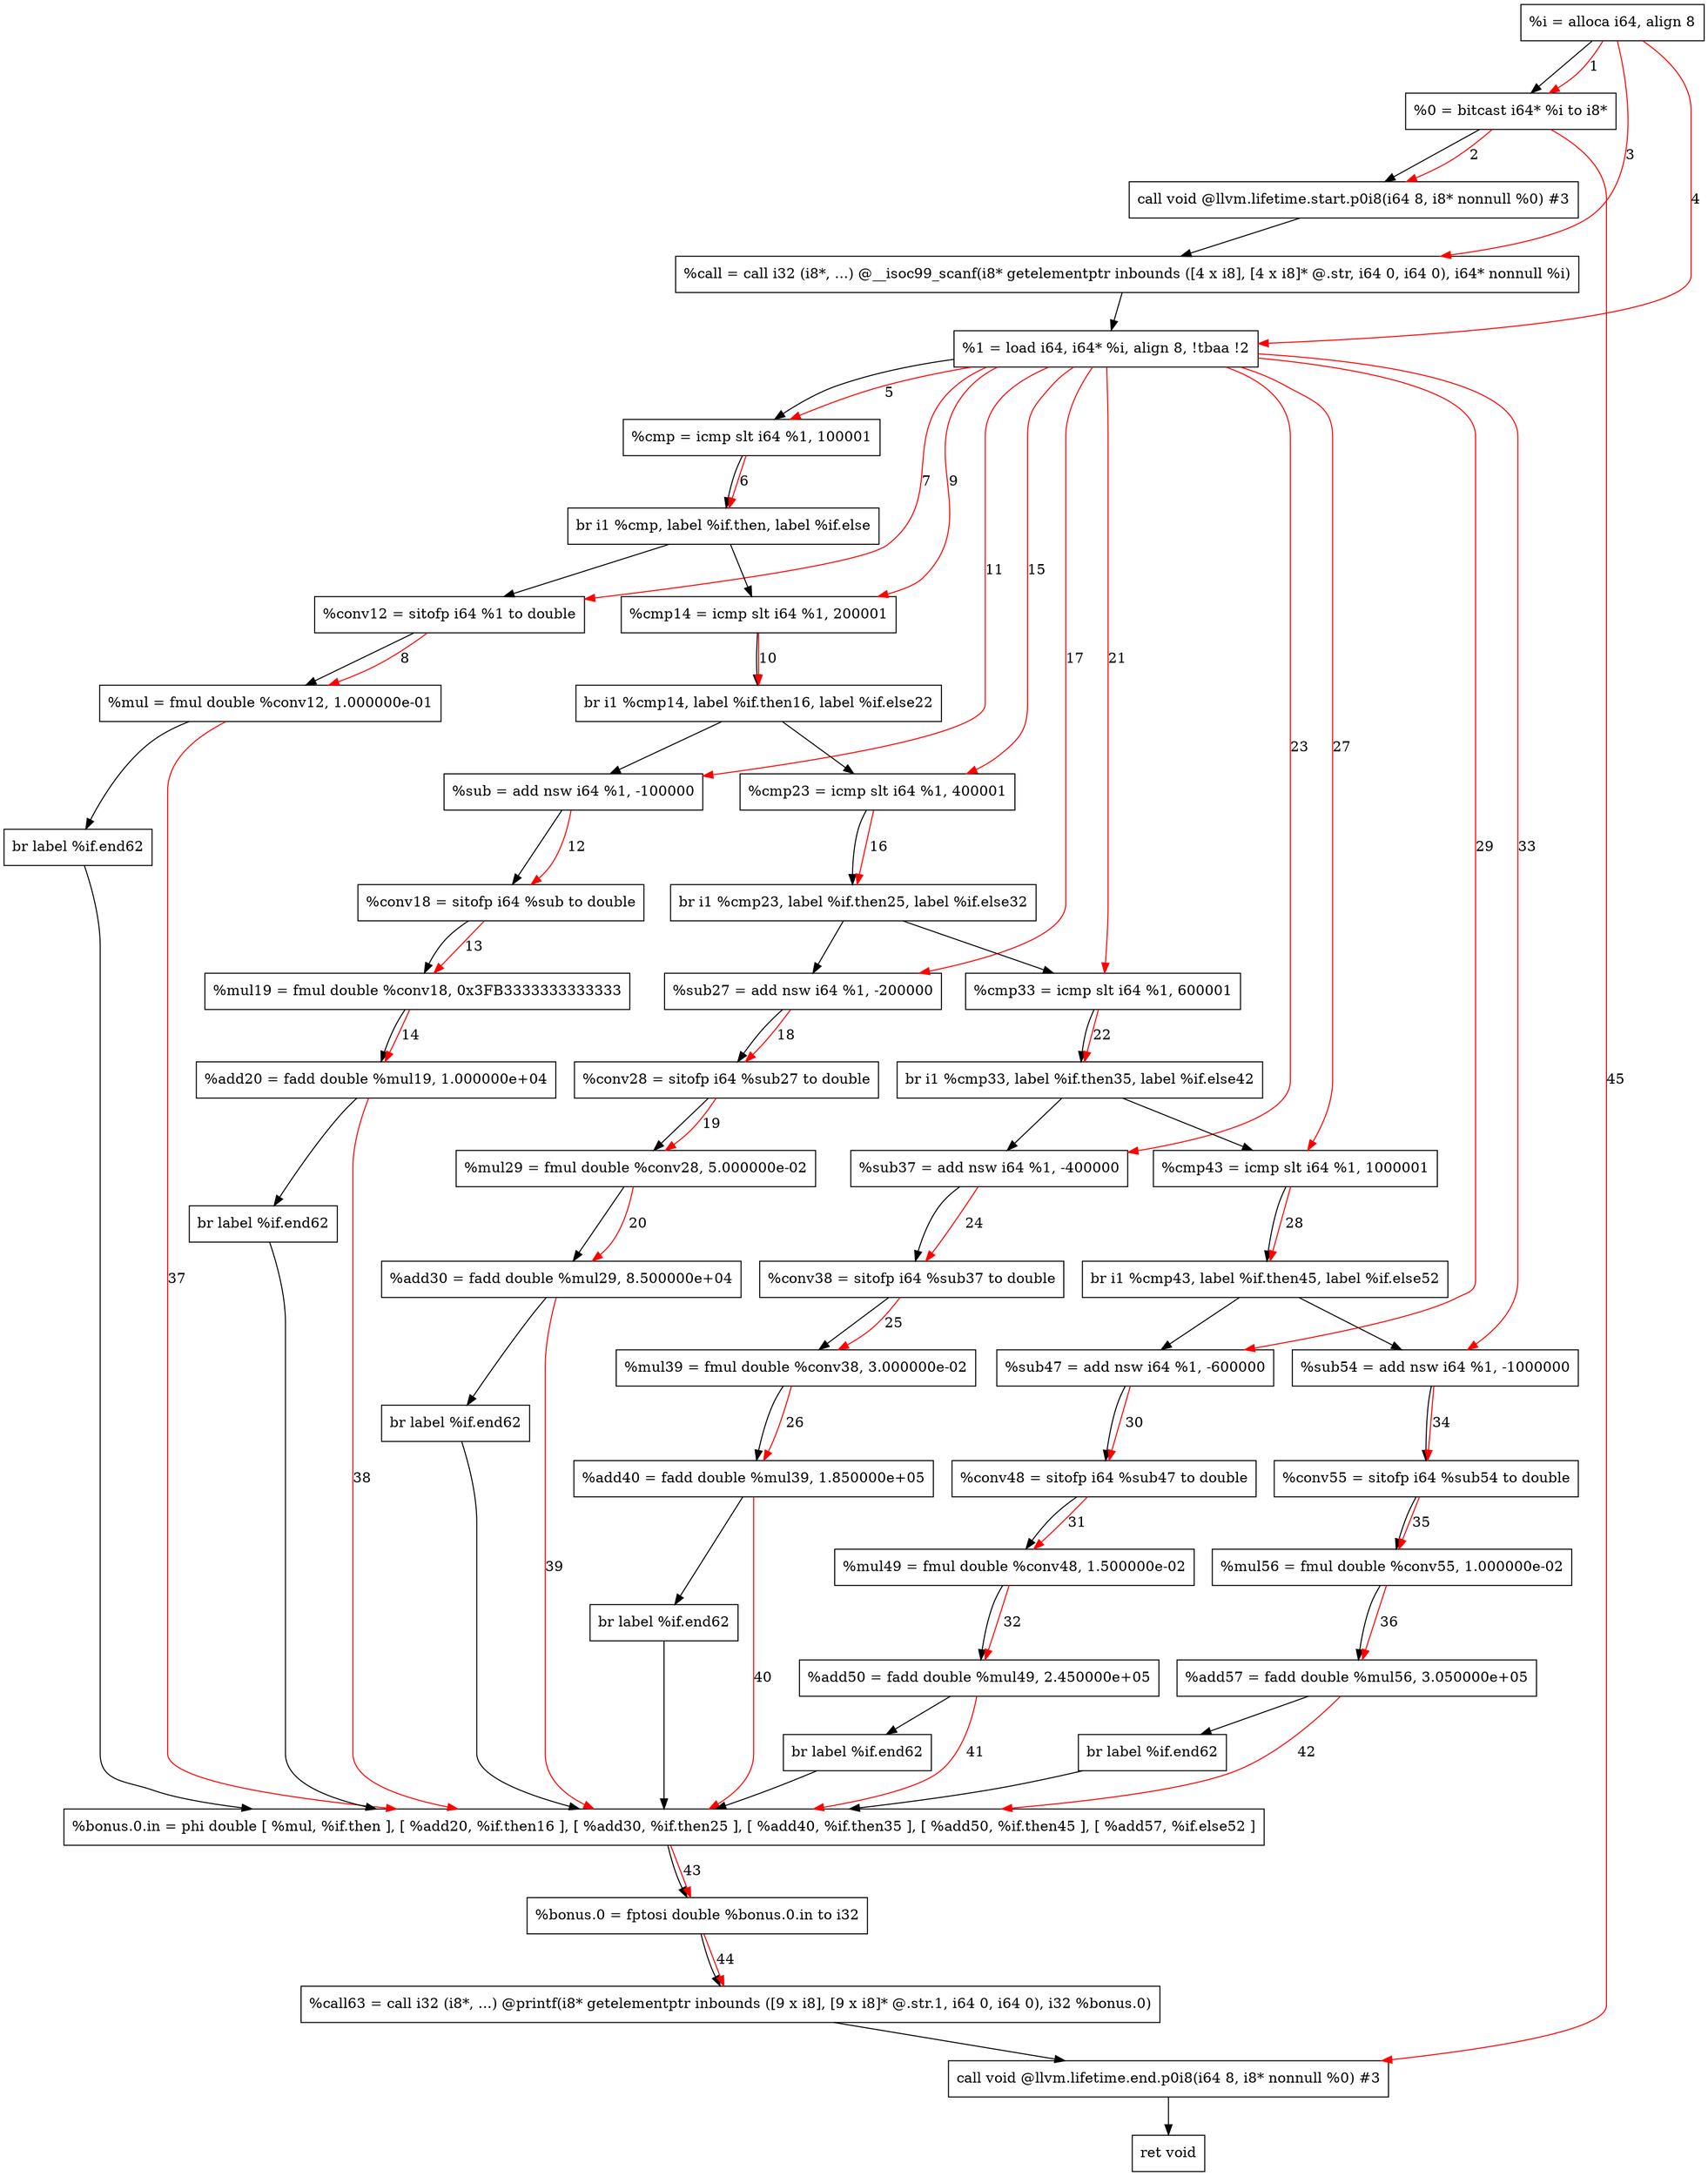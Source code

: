 digraph "CDFG for'func' function" {
	Node0x5617a2fe9858[shape=record, label="  %i = alloca i64, align 8"]
	Node0x5617a2fe9f18[shape=record, label="  %0 = bitcast i64* %i to i8*"]
	Node0x5617a2fea378[shape=record, label="  call void @llvm.lifetime.start.p0i8(i64 8, i8* nonnull %0) #3"]
	Node0x5617a2fea7d8[shape=record, label="  %call = call i32 (i8*, ...) @__isoc99_scanf(i8* getelementptr inbounds ([4 x i8], [4 x i8]* @.str, i64 0, i64 0), i64* nonnull %i)"]
	Node0x5617a2fea898[shape=record, label="  %1 = load i64, i64* %i, align 8, !tbaa !2"]
	Node0x5617a2feb810[shape=record, label="  %cmp = icmp slt i64 %1, 100001"]
	Node0x5617a2f7e348[shape=record, label="  br i1 %cmp, label %if.then, label %if.else"]
	Node0x5617a2feb8d8[shape=record, label="  %conv12 = sitofp i64 %1 to double"]
	Node0x5617a2fec4b0[shape=record, label="  %mul = fmul double %conv12, 1.000000e-01"]
	Node0x5617a2fec5e8[shape=record, label="  br label %if.end62"]
	Node0x5617a2fec690[shape=record, label="  %cmp14 = icmp slt i64 %1, 200001"]
	Node0x5617a2f7e468[shape=record, label="  br i1 %cmp14, label %if.then16, label %if.else22"]
	Node0x5617a2fec8b0[shape=record, label="  %sub = add nsw i64 %1, -100000"]
	Node0x5617a2feb9a8[shape=record, label="  %conv18 = sitofp i64 %sub to double"]
	Node0x5617a2fecb40[shape=record, label="  %mul19 = fmul double %conv18, 0x3FB3333333333333"]
	Node0x5617a2fecc30[shape=record, label="  %add20 = fadd double %mul19, 1.000000e+04"]
	Node0x5617a2fecc88[shape=record, label="  br label %if.end62"]
	Node0x5617a2fecd30[shape=record, label="  %cmp23 = icmp slt i64 %1, 400001"]
	Node0x5617a2f7e588[shape=record, label="  br i1 %cmp23, label %if.then25, label %if.else32"]
	Node0x5617a2fecf50[shape=record, label="  %sub27 = add nsw i64 %1, -200000"]
	Node0x5617a2fec808[shape=record, label="  %conv28 = sitofp i64 %sub27 to double"]
	Node0x5617a2fed060[shape=record, label="  %mul29 = fmul double %conv28, 5.000000e-02"]
	Node0x5617a2fed130[shape=record, label="  %add30 = fadd double %mul29, 8.500000e+04"]
	Node0x5617a2fed188[shape=record, label="  br label %if.end62"]
	Node0x5617a2fed230[shape=record, label="  %cmp33 = icmp slt i64 %1, 600001"]
	Node0x5617a2fed758[shape=record, label="  br i1 %cmp33, label %if.then35, label %if.else42"]
	Node0x5617a2fed800[shape=record, label="  %sub37 = add nsw i64 %1, -400000"]
	Node0x5617a2fecea8[shape=record, label="  %conv38 = sitofp i64 %sub37 to double"]
	Node0x5617a2fed910[shape=record, label="  %mul39 = fmul double %conv38, 3.000000e-02"]
	Node0x5617a2fed9e0[shape=record, label="  %add40 = fadd double %mul39, 1.850000e+05"]
	Node0x5617a2feda38[shape=record, label="  br label %if.end62"]
	Node0x5617a2fedae0[shape=record, label="  %cmp43 = icmp slt i64 %1, 1000001"]
	Node0x5617a2fedce8[shape=record, label="  br i1 %cmp43, label %if.then45, label %if.else52"]
	Node0x5617a2fedd90[shape=record, label="  %sub47 = add nsw i64 %1, -600000"]
	Node0x5617a2fed6c8[shape=record, label="  %conv48 = sitofp i64 %sub47 to double"]
	Node0x5617a2fedea0[shape=record, label="  %mul49 = fmul double %conv48, 1.500000e-02"]
	Node0x5617a2fedf70[shape=record, label="  %add50 = fadd double %mul49, 2.450000e+05"]
	Node0x5617a2fedfc8[shape=record, label="  br label %if.end62"]
	Node0x5617a2fee070[shape=record, label="  %sub54 = add nsw i64 %1, -1000000"]
	Node0x5617a2fedc58[shape=record, label="  %conv55 = sitofp i64 %sub54 to double"]
	Node0x5617a2fee180[shape=record, label="  %mul56 = fmul double %conv55, 1.000000e-02"]
	Node0x5617a2fee250[shape=record, label="  %add57 = fadd double %mul56, 3.050000e+05"]
	Node0x5617a2fee2a8[shape=record, label="  br label %if.end62"]
	Node0x5617a2fee2f8[shape=record, label="  %bonus.0.in = phi double [ %mul, %if.then ], [ %add20, %if.then16 ], [ %add30, %if.then25 ], [ %add40, %if.then35 ], [ %add50, %if.then45 ], [ %add57, %if.else52 ]"]
	Node0x5617a2fec588[shape=record, label="  %bonus.0 = fptosi double %bonus.0.in to i32"]
	Node0x5617a2feee78[shape=record, label="  %call63 = call i32 (i8*, ...) @printf(i8* getelementptr inbounds ([9 x i8], [9 x i8]* @.str.1, i64 0, i64 0), i32 %bonus.0)"]
	Node0x5617a2fef168[shape=record, label="  call void @llvm.lifetime.end.p0i8(i64 8, i8* nonnull %0) #3"]
	Node0x5617a2fef210[shape=record, label="  ret void"]
	Node0x5617a2fe9858 -> Node0x5617a2fe9f18
	Node0x5617a2fe9f18 -> Node0x5617a2fea378
	Node0x5617a2fea378 -> Node0x5617a2fea7d8
	Node0x5617a2fea7d8 -> Node0x5617a2fea898
	Node0x5617a2fea898 -> Node0x5617a2feb810
	Node0x5617a2feb810 -> Node0x5617a2f7e348
	Node0x5617a2f7e348 -> Node0x5617a2feb8d8
	Node0x5617a2f7e348 -> Node0x5617a2fec690
	Node0x5617a2feb8d8 -> Node0x5617a2fec4b0
	Node0x5617a2fec4b0 -> Node0x5617a2fec5e8
	Node0x5617a2fec5e8 -> Node0x5617a2fee2f8
	Node0x5617a2fec690 -> Node0x5617a2f7e468
	Node0x5617a2f7e468 -> Node0x5617a2fec8b0
	Node0x5617a2f7e468 -> Node0x5617a2fecd30
	Node0x5617a2fec8b0 -> Node0x5617a2feb9a8
	Node0x5617a2feb9a8 -> Node0x5617a2fecb40
	Node0x5617a2fecb40 -> Node0x5617a2fecc30
	Node0x5617a2fecc30 -> Node0x5617a2fecc88
	Node0x5617a2fecc88 -> Node0x5617a2fee2f8
	Node0x5617a2fecd30 -> Node0x5617a2f7e588
	Node0x5617a2f7e588 -> Node0x5617a2fecf50
	Node0x5617a2f7e588 -> Node0x5617a2fed230
	Node0x5617a2fecf50 -> Node0x5617a2fec808
	Node0x5617a2fec808 -> Node0x5617a2fed060
	Node0x5617a2fed060 -> Node0x5617a2fed130
	Node0x5617a2fed130 -> Node0x5617a2fed188
	Node0x5617a2fed188 -> Node0x5617a2fee2f8
	Node0x5617a2fed230 -> Node0x5617a2fed758
	Node0x5617a2fed758 -> Node0x5617a2fed800
	Node0x5617a2fed758 -> Node0x5617a2fedae0
	Node0x5617a2fed800 -> Node0x5617a2fecea8
	Node0x5617a2fecea8 -> Node0x5617a2fed910
	Node0x5617a2fed910 -> Node0x5617a2fed9e0
	Node0x5617a2fed9e0 -> Node0x5617a2feda38
	Node0x5617a2feda38 -> Node0x5617a2fee2f8
	Node0x5617a2fedae0 -> Node0x5617a2fedce8
	Node0x5617a2fedce8 -> Node0x5617a2fedd90
	Node0x5617a2fedce8 -> Node0x5617a2fee070
	Node0x5617a2fedd90 -> Node0x5617a2fed6c8
	Node0x5617a2fed6c8 -> Node0x5617a2fedea0
	Node0x5617a2fedea0 -> Node0x5617a2fedf70
	Node0x5617a2fedf70 -> Node0x5617a2fedfc8
	Node0x5617a2fedfc8 -> Node0x5617a2fee2f8
	Node0x5617a2fee070 -> Node0x5617a2fedc58
	Node0x5617a2fedc58 -> Node0x5617a2fee180
	Node0x5617a2fee180 -> Node0x5617a2fee250
	Node0x5617a2fee250 -> Node0x5617a2fee2a8
	Node0x5617a2fee2a8 -> Node0x5617a2fee2f8
	Node0x5617a2fee2f8 -> Node0x5617a2fec588
	Node0x5617a2fec588 -> Node0x5617a2feee78
	Node0x5617a2feee78 -> Node0x5617a2fef168
	Node0x5617a2fef168 -> Node0x5617a2fef210
edge [color=red]
	Node0x5617a2fe9858 -> Node0x5617a2fe9f18[label="1"]
	Node0x5617a2fe9f18 -> Node0x5617a2fea378[label="2"]
	Node0x5617a2fe9858 -> Node0x5617a2fea7d8[label="3"]
	Node0x5617a2fe9858 -> Node0x5617a2fea898[label="4"]
	Node0x5617a2fea898 -> Node0x5617a2feb810[label="5"]
	Node0x5617a2feb810 -> Node0x5617a2f7e348[label="6"]
	Node0x5617a2fea898 -> Node0x5617a2feb8d8[label="7"]
	Node0x5617a2feb8d8 -> Node0x5617a2fec4b0[label="8"]
	Node0x5617a2fea898 -> Node0x5617a2fec690[label="9"]
	Node0x5617a2fec690 -> Node0x5617a2f7e468[label="10"]
	Node0x5617a2fea898 -> Node0x5617a2fec8b0[label="11"]
	Node0x5617a2fec8b0 -> Node0x5617a2feb9a8[label="12"]
	Node0x5617a2feb9a8 -> Node0x5617a2fecb40[label="13"]
	Node0x5617a2fecb40 -> Node0x5617a2fecc30[label="14"]
	Node0x5617a2fea898 -> Node0x5617a2fecd30[label="15"]
	Node0x5617a2fecd30 -> Node0x5617a2f7e588[label="16"]
	Node0x5617a2fea898 -> Node0x5617a2fecf50[label="17"]
	Node0x5617a2fecf50 -> Node0x5617a2fec808[label="18"]
	Node0x5617a2fec808 -> Node0x5617a2fed060[label="19"]
	Node0x5617a2fed060 -> Node0x5617a2fed130[label="20"]
	Node0x5617a2fea898 -> Node0x5617a2fed230[label="21"]
	Node0x5617a2fed230 -> Node0x5617a2fed758[label="22"]
	Node0x5617a2fea898 -> Node0x5617a2fed800[label="23"]
	Node0x5617a2fed800 -> Node0x5617a2fecea8[label="24"]
	Node0x5617a2fecea8 -> Node0x5617a2fed910[label="25"]
	Node0x5617a2fed910 -> Node0x5617a2fed9e0[label="26"]
	Node0x5617a2fea898 -> Node0x5617a2fedae0[label="27"]
	Node0x5617a2fedae0 -> Node0x5617a2fedce8[label="28"]
	Node0x5617a2fea898 -> Node0x5617a2fedd90[label="29"]
	Node0x5617a2fedd90 -> Node0x5617a2fed6c8[label="30"]
	Node0x5617a2fed6c8 -> Node0x5617a2fedea0[label="31"]
	Node0x5617a2fedea0 -> Node0x5617a2fedf70[label="32"]
	Node0x5617a2fea898 -> Node0x5617a2fee070[label="33"]
	Node0x5617a2fee070 -> Node0x5617a2fedc58[label="34"]
	Node0x5617a2fedc58 -> Node0x5617a2fee180[label="35"]
	Node0x5617a2fee180 -> Node0x5617a2fee250[label="36"]
	Node0x5617a2fec4b0 -> Node0x5617a2fee2f8[label="37"]
	Node0x5617a2fecc30 -> Node0x5617a2fee2f8[label="38"]
	Node0x5617a2fed130 -> Node0x5617a2fee2f8[label="39"]
	Node0x5617a2fed9e0 -> Node0x5617a2fee2f8[label="40"]
	Node0x5617a2fedf70 -> Node0x5617a2fee2f8[label="41"]
	Node0x5617a2fee250 -> Node0x5617a2fee2f8[label="42"]
	Node0x5617a2fee2f8 -> Node0x5617a2fec588[label="43"]
	Node0x5617a2fec588 -> Node0x5617a2feee78[label="44"]
	Node0x5617a2fe9f18 -> Node0x5617a2fef168[label="45"]
}
